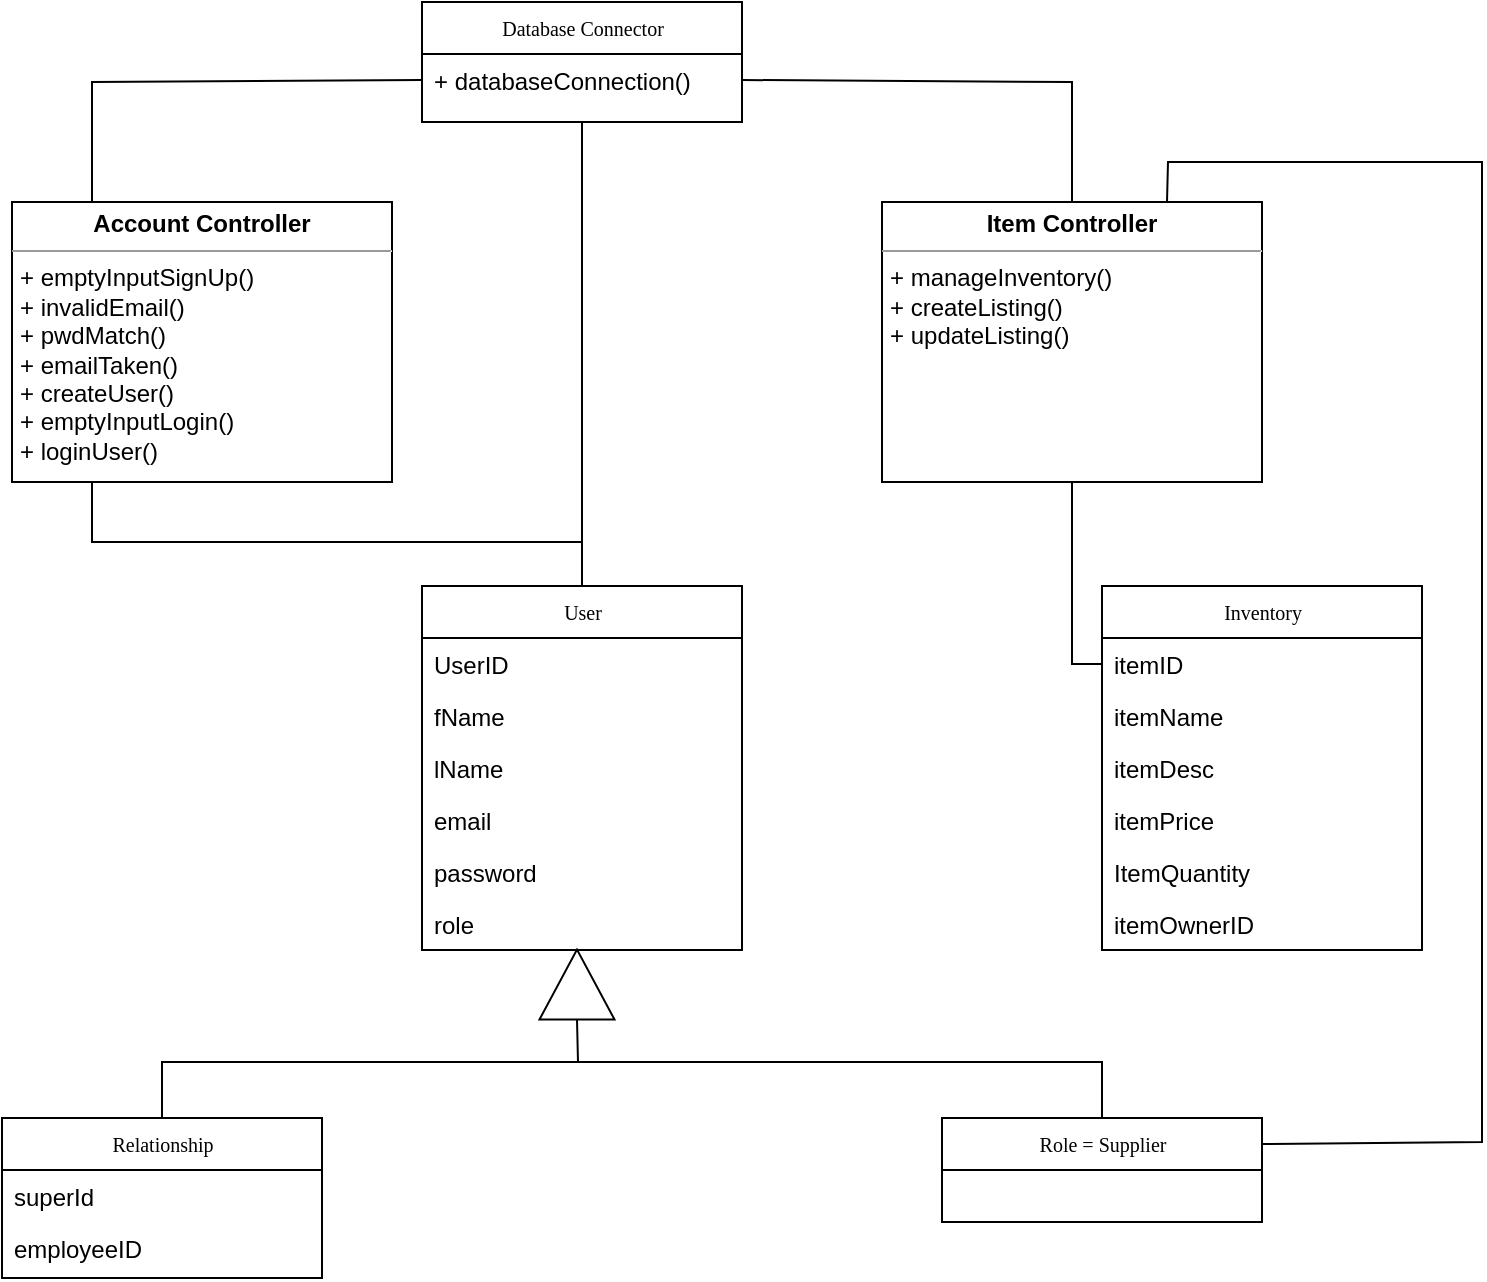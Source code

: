 <mxfile version="20.5.3" type="google"><diagram name="Page-1" id="c4acf3e9-155e-7222-9cf6-157b1a14988f"><mxGraphModel grid="1" page="1" gridSize="10" guides="1" tooltips="1" connect="1" arrows="1" fold="1" pageScale="1" pageWidth="850" pageHeight="1100" background="none" math="0" shadow="0"><root><mxCell id="0"/><mxCell id="1" parent="0"/><mxCell id="17acba5748e5396b-2" value="User" style="swimlane;html=1;fontStyle=0;childLayout=stackLayout;horizontal=1;startSize=26;fillColor=none;horizontalStack=0;resizeParent=1;resizeLast=0;collapsible=1;marginBottom=0;swimlaneFillColor=#ffffff;rounded=0;shadow=0;comic=0;labelBackgroundColor=none;strokeWidth=1;fontFamily=Verdana;fontSize=10;align=center;" vertex="1" parent="1"><mxGeometry x="265" y="602" width="160" height="182" as="geometry"/></mxCell><mxCell id="17acba5748e5396b-3" value="UserID" style="text;html=1;strokeColor=none;fillColor=none;align=left;verticalAlign=top;spacingLeft=4;spacingRight=4;whiteSpace=wrap;overflow=hidden;rotatable=0;points=[[0,0.5],[1,0.5]];portConstraint=eastwest;" vertex="1" parent="17acba5748e5396b-2"><mxGeometry y="26" width="160" height="26" as="geometry"/></mxCell><mxCell id="17acba5748e5396b-4" value="fName" style="text;html=1;strokeColor=none;fillColor=none;align=left;verticalAlign=top;spacingLeft=4;spacingRight=4;whiteSpace=wrap;overflow=hidden;rotatable=0;points=[[0,0.5],[1,0.5]];portConstraint=eastwest;" vertex="1" parent="17acba5748e5396b-2"><mxGeometry y="52" width="160" height="26" as="geometry"/></mxCell><mxCell id="17acba5748e5396b-6" value="lName" style="text;html=1;strokeColor=none;fillColor=none;align=left;verticalAlign=top;spacingLeft=4;spacingRight=4;whiteSpace=wrap;overflow=hidden;rotatable=0;points=[[0,0.5],[1,0.5]];portConstraint=eastwest;" vertex="1" parent="17acba5748e5396b-2"><mxGeometry y="78" width="160" height="26" as="geometry"/></mxCell><mxCell id="17acba5748e5396b-9" value="email" style="text;html=1;strokeColor=none;fillColor=none;align=left;verticalAlign=top;spacingLeft=4;spacingRight=4;whiteSpace=wrap;overflow=hidden;rotatable=0;points=[[0,0.5],[1,0.5]];portConstraint=eastwest;" vertex="1" parent="17acba5748e5396b-2"><mxGeometry y="104" width="160" height="26" as="geometry"/></mxCell><mxCell id="17acba5748e5396b-10" value="password" style="text;html=1;strokeColor=none;fillColor=none;align=left;verticalAlign=top;spacingLeft=4;spacingRight=4;whiteSpace=wrap;overflow=hidden;rotatable=0;points=[[0,0.5],[1,0.5]];portConstraint=eastwest;" vertex="1" parent="17acba5748e5396b-2"><mxGeometry y="130" width="160" height="26" as="geometry"/></mxCell><mxCell id="5d2195bd80daf111-2" value="role" style="text;html=1;strokeColor=none;fillColor=none;align=left;verticalAlign=top;spacingLeft=4;spacingRight=4;whiteSpace=wrap;overflow=hidden;rotatable=0;points=[[0,0.5],[1,0.5]];portConstraint=eastwest;" vertex="1" parent="17acba5748e5396b-2"><mxGeometry y="156" width="160" height="26" as="geometry"/></mxCell><mxCell id="17acba5748e5396b-44" value="Database Connector" style="swimlane;html=1;fontStyle=0;childLayout=stackLayout;horizontal=1;startSize=26;fillColor=none;horizontalStack=0;resizeParent=1;resizeLast=0;collapsible=1;marginBottom=0;swimlaneFillColor=#ffffff;rounded=0;shadow=0;comic=0;labelBackgroundColor=none;strokeWidth=1;fontFamily=Verdana;fontSize=10;align=center;" vertex="1" parent="1"><mxGeometry x="265" y="310" width="160" height="60" as="geometry"><mxRectangle x="600" y="140" width="140" height="30" as="alternateBounds"/></mxGeometry></mxCell><mxCell id="17acba5748e5396b-45" value="+ databaseConnection()" style="text;html=1;strokeColor=none;fillColor=none;align=left;verticalAlign=top;spacingLeft=4;spacingRight=4;whiteSpace=wrap;overflow=hidden;rotatable=0;points=[[0,0.5],[1,0.5]];portConstraint=eastwest;" vertex="1" parent="17acba5748e5396b-44"><mxGeometry y="26" width="160" height="26" as="geometry"/></mxCell><mxCell id="5d2195bd80daf111-1" value="Role = Supplier" style="swimlane;html=1;fontStyle=0;childLayout=stackLayout;horizontal=1;startSize=26;fillColor=none;horizontalStack=0;resizeParent=1;resizeLast=0;collapsible=1;marginBottom=0;swimlaneFillColor=#ffffff;rounded=0;shadow=0;comic=0;labelBackgroundColor=none;strokeWidth=1;fontFamily=Verdana;fontSize=10;align=center;" vertex="1" parent="1"><mxGeometry x="525" y="868" width="160" height="52" as="geometry"/></mxCell><mxCell id="5d2195bd80daf111-19" value="&lt;p style=&quot;margin:0px;margin-top:4px;text-align:center;&quot;&gt;&lt;b&gt;Account Controller&lt;/b&gt;&lt;/p&gt;&lt;hr size=&quot;1&quot;&gt;&lt;p style=&quot;margin:0px;margin-left:4px;&quot;&gt;+ emptyInputSignUp()&lt;br&gt;+ invalidEmail()&lt;/p&gt;&lt;p style=&quot;margin:0px;margin-left:4px;&quot;&gt;+ pwdMatch()&lt;br&gt;+ emailTaken()&lt;/p&gt;&lt;p style=&quot;margin:0px;margin-left:4px;&quot;&gt;+ createUser()&lt;/p&gt;&lt;p style=&quot;margin:0px;margin-left:4px;&quot;&gt;+ emptyInputLogin()&lt;/p&gt;&lt;p style=&quot;margin:0px;margin-left:4px;&quot;&gt;+ loginUser()&lt;/p&gt;" style="verticalAlign=top;align=left;overflow=fill;fontSize=12;fontFamily=Helvetica;html=1;rounded=0;shadow=0;comic=0;labelBackgroundColor=none;strokeWidth=1" vertex="1" parent="1"><mxGeometry x="60" y="410" width="190" height="140" as="geometry"/></mxCell><mxCell id="5d2195bd80daf111-20" value="&lt;p style=&quot;margin:0px;margin-top:4px;text-align:center;&quot;&gt;&lt;b&gt;Item Controller&lt;/b&gt;&lt;/p&gt;&lt;hr size=&quot;1&quot;&gt;&lt;p style=&quot;margin:0px;margin-left:4px;&quot;&gt;+ manageInventory()&lt;br&gt;+ createListing()&lt;br&gt;&lt;/p&gt;&lt;p style=&quot;margin:0px;margin-left:4px;&quot;&gt;+ updateListing()&lt;/p&gt;&lt;p style=&quot;margin:0px;margin-left:4px;&quot;&gt;&lt;br&gt;&lt;/p&gt;" style="verticalAlign=top;align=left;overflow=fill;fontSize=12;fontFamily=Helvetica;html=1;rounded=0;shadow=0;comic=0;labelBackgroundColor=none;strokeWidth=1" vertex="1" parent="1"><mxGeometry x="495" y="410" width="190" height="140" as="geometry"/></mxCell><mxCell id="ZOB7-Ap1jhMWyp_hyRAM-21" value="Relationship" style="swimlane;html=1;fontStyle=0;childLayout=stackLayout;horizontal=1;startSize=26;fillColor=none;horizontalStack=0;resizeParent=1;resizeLast=0;collapsible=1;marginBottom=0;swimlaneFillColor=#ffffff;rounded=0;shadow=0;comic=0;labelBackgroundColor=none;strokeWidth=1;fontFamily=Verdana;fontSize=10;align=center;" vertex="1" parent="1"><mxGeometry x="55" y="868" width="160" height="80" as="geometry"/></mxCell><mxCell id="ZOB7-Ap1jhMWyp_hyRAM-22" value="superId" style="text;html=1;strokeColor=none;fillColor=none;align=left;verticalAlign=top;spacingLeft=4;spacingRight=4;whiteSpace=wrap;overflow=hidden;rotatable=0;points=[[0,0.5],[1,0.5]];portConstraint=eastwest;" vertex="1" parent="ZOB7-Ap1jhMWyp_hyRAM-21"><mxGeometry y="26" width="160" height="26" as="geometry"/></mxCell><mxCell id="ZOB7-Ap1jhMWyp_hyRAM-23" value="employeeID" style="text;html=1;strokeColor=none;fillColor=none;align=left;verticalAlign=top;spacingLeft=4;spacingRight=4;whiteSpace=wrap;overflow=hidden;rotatable=0;points=[[0,0.5],[1,0.5]];portConstraint=eastwest;" vertex="1" parent="ZOB7-Ap1jhMWyp_hyRAM-21"><mxGeometry y="52" width="160" height="26" as="geometry"/></mxCell><mxCell id="ZOB7-Ap1jhMWyp_hyRAM-27" value="Inventory" style="swimlane;html=1;fontStyle=0;childLayout=stackLayout;horizontal=1;startSize=26;fillColor=none;horizontalStack=0;resizeParent=1;resizeLast=0;collapsible=1;marginBottom=0;swimlaneFillColor=#ffffff;rounded=0;shadow=0;comic=0;labelBackgroundColor=none;strokeWidth=1;fontFamily=Verdana;fontSize=10;align=center;" vertex="1" parent="1"><mxGeometry x="605" y="602" width="160" height="182" as="geometry"/></mxCell><mxCell id="ZOB7-Ap1jhMWyp_hyRAM-33" value="itemID" style="text;html=1;strokeColor=none;fillColor=none;align=left;verticalAlign=top;spacingLeft=4;spacingRight=4;whiteSpace=wrap;overflow=hidden;rotatable=0;points=[[0,0.5],[1,0.5]];portConstraint=eastwest;" vertex="1" parent="ZOB7-Ap1jhMWyp_hyRAM-27"><mxGeometry y="26" width="160" height="26" as="geometry"/></mxCell><mxCell id="ZOB7-Ap1jhMWyp_hyRAM-29" value="itemName" style="text;html=1;strokeColor=none;fillColor=none;align=left;verticalAlign=top;spacingLeft=4;spacingRight=4;whiteSpace=wrap;overflow=hidden;rotatable=0;points=[[0,0.5],[1,0.5]];portConstraint=eastwest;" vertex="1" parent="ZOB7-Ap1jhMWyp_hyRAM-27"><mxGeometry y="52" width="160" height="26" as="geometry"/></mxCell><mxCell id="ZOB7-Ap1jhMWyp_hyRAM-30" value="itemDesc" style="text;html=1;strokeColor=none;fillColor=none;align=left;verticalAlign=top;spacingLeft=4;spacingRight=4;whiteSpace=wrap;overflow=hidden;rotatable=0;points=[[0,0.5],[1,0.5]];portConstraint=eastwest;" vertex="1" parent="ZOB7-Ap1jhMWyp_hyRAM-27"><mxGeometry y="78" width="160" height="26" as="geometry"/></mxCell><mxCell id="ZOB7-Ap1jhMWyp_hyRAM-31" value="itemPrice" style="text;html=1;strokeColor=none;fillColor=none;align=left;verticalAlign=top;spacingLeft=4;spacingRight=4;whiteSpace=wrap;overflow=hidden;rotatable=0;points=[[0,0.5],[1,0.5]];portConstraint=eastwest;" vertex="1" parent="ZOB7-Ap1jhMWyp_hyRAM-27"><mxGeometry y="104" width="160" height="26" as="geometry"/></mxCell><mxCell id="ZOB7-Ap1jhMWyp_hyRAM-32" value="ItemQuantity" style="text;html=1;strokeColor=none;fillColor=none;align=left;verticalAlign=top;spacingLeft=4;spacingRight=4;whiteSpace=wrap;overflow=hidden;rotatable=0;points=[[0,0.5],[1,0.5]];portConstraint=eastwest;" vertex="1" parent="ZOB7-Ap1jhMWyp_hyRAM-27"><mxGeometry y="130" width="160" height="26" as="geometry"/></mxCell><mxCell id="ZOB7-Ap1jhMWyp_hyRAM-28" value="itemOwnerID" style="text;html=1;strokeColor=none;fillColor=none;align=left;verticalAlign=top;spacingLeft=4;spacingRight=4;whiteSpace=wrap;overflow=hidden;rotatable=0;points=[[0,0.5],[1,0.5]];portConstraint=eastwest;" vertex="1" parent="ZOB7-Ap1jhMWyp_hyRAM-27"><mxGeometry y="156" width="160" height="26" as="geometry"/></mxCell><mxCell id="ZOB7-Ap1jhMWyp_hyRAM-34" value="" style="triangle;whiteSpace=wrap;html=1;rotation=-90;" vertex="1" parent="1"><mxGeometry x="325" y="782.5" width="35" height="37.5" as="geometry"/></mxCell><mxCell id="ZOB7-Ap1jhMWyp_hyRAM-35" value="" style="endArrow=none;html=1;rounded=0;entryX=0.5;entryY=0;entryDx=0;entryDy=0;exitX=0;exitY=0.5;exitDx=0;exitDy=0;" edge="1" parent="1" source="ZOB7-Ap1jhMWyp_hyRAM-34" target="ZOB7-Ap1jhMWyp_hyRAM-21"><mxGeometry width="50" height="50" relative="1" as="geometry"><mxPoint x="345" y="810" as="sourcePoint"/><mxPoint x="455" y="820" as="targetPoint"/><Array as="points"><mxPoint x="343" y="840"/><mxPoint x="240" y="840"/><mxPoint x="135" y="840"/></Array></mxGeometry></mxCell><mxCell id="ZOB7-Ap1jhMWyp_hyRAM-36" value="" style="endArrow=none;html=1;rounded=0;exitX=0.5;exitY=0;exitDx=0;exitDy=0;" edge="1" parent="1" source="5d2195bd80daf111-1"><mxGeometry width="50" height="50" relative="1" as="geometry"><mxPoint x="125" y="830" as="sourcePoint"/><mxPoint x="330" y="840" as="targetPoint"/><Array as="points"><mxPoint x="605" y="840"/></Array></mxGeometry></mxCell><mxCell id="ZOB7-Ap1jhMWyp_hyRAM-37" value="" style="endArrow=none;html=1;rounded=0;entryX=0.5;entryY=0;entryDx=0;entryDy=0;exitX=0.5;exitY=1;exitDx=0;exitDy=0;" edge="1" parent="1" target="17acba5748e5396b-2"><mxGeometry width="50" height="50" relative="1" as="geometry"><mxPoint x="100" y="550" as="sourcePoint"/><mxPoint x="385" y="530" as="targetPoint"/><Array as="points"><mxPoint x="100" y="580"/><mxPoint x="345" y="580"/></Array></mxGeometry></mxCell><mxCell id="ZOB7-Ap1jhMWyp_hyRAM-38" value="" style="endArrow=none;html=1;rounded=0;exitX=0.5;exitY=0;exitDx=0;exitDy=0;entryX=0.5;entryY=1;entryDx=0;entryDy=0;" edge="1" parent="1" source="17acba5748e5396b-2" target="17acba5748e5396b-44"><mxGeometry width="50" height="50" relative="1" as="geometry"><mxPoint x="365" y="560" as="sourcePoint"/><mxPoint x="415" y="510" as="targetPoint"/></mxGeometry></mxCell><mxCell id="AZDZGquzm25EK7sVk11O-1" value="" style="endArrow=none;html=1;rounded=0;exitX=0.5;exitY=0;exitDx=0;exitDy=0;entryX=0;entryY=0.5;entryDx=0;entryDy=0;" edge="1" parent="1" target="17acba5748e5396b-45"><mxGeometry width="50" height="50" relative="1" as="geometry"><mxPoint x="100" y="410" as="sourcePoint"/><mxPoint x="145" y="290" as="targetPoint"/><Array as="points"><mxPoint x="100" y="350"/></Array></mxGeometry></mxCell><mxCell id="AZDZGquzm25EK7sVk11O-2" value="" style="endArrow=none;html=1;rounded=0;entryX=0.5;entryY=0;entryDx=0;entryDy=0;exitX=1;exitY=0.5;exitDx=0;exitDy=0;" edge="1" parent="1" source="17acba5748e5396b-45" target="5d2195bd80daf111-20"><mxGeometry width="50" height="50" relative="1" as="geometry"><mxPoint x="515" y="370" as="sourcePoint"/><mxPoint x="565" y="320" as="targetPoint"/><Array as="points"><mxPoint x="590" y="350"/></Array></mxGeometry></mxCell><mxCell id="AZDZGquzm25EK7sVk11O-3" value="" style="endArrow=none;html=1;rounded=0;exitX=1;exitY=0.25;exitDx=0;exitDy=0;entryX=0.75;entryY=0;entryDx=0;entryDy=0;" edge="1" parent="1" source="5d2195bd80daf111-1" target="5d2195bd80daf111-20"><mxGeometry width="50" height="50" relative="1" as="geometry"><mxPoint x="735" y="880" as="sourcePoint"/><mxPoint x="785" y="830" as="targetPoint"/><Array as="points"><mxPoint x="795" y="880"/><mxPoint x="795" y="771"/><mxPoint x="795" y="580"/><mxPoint x="795" y="390"/><mxPoint x="638" y="390"/></Array></mxGeometry></mxCell><mxCell id="AZDZGquzm25EK7sVk11O-4" value="" style="endArrow=none;html=1;rounded=0;entryX=0;entryY=0.5;entryDx=0;entryDy=0;exitX=0.5;exitY=1;exitDx=0;exitDy=0;" edge="1" parent="1" source="5d2195bd80daf111-20" target="ZOB7-Ap1jhMWyp_hyRAM-33"><mxGeometry width="50" height="50" relative="1" as="geometry"><mxPoint x="535" y="660" as="sourcePoint"/><mxPoint x="585" y="610" as="targetPoint"/><Array as="points"><mxPoint x="590" y="641"/></Array></mxGeometry></mxCell></root></mxGraphModel></diagram></mxfile>